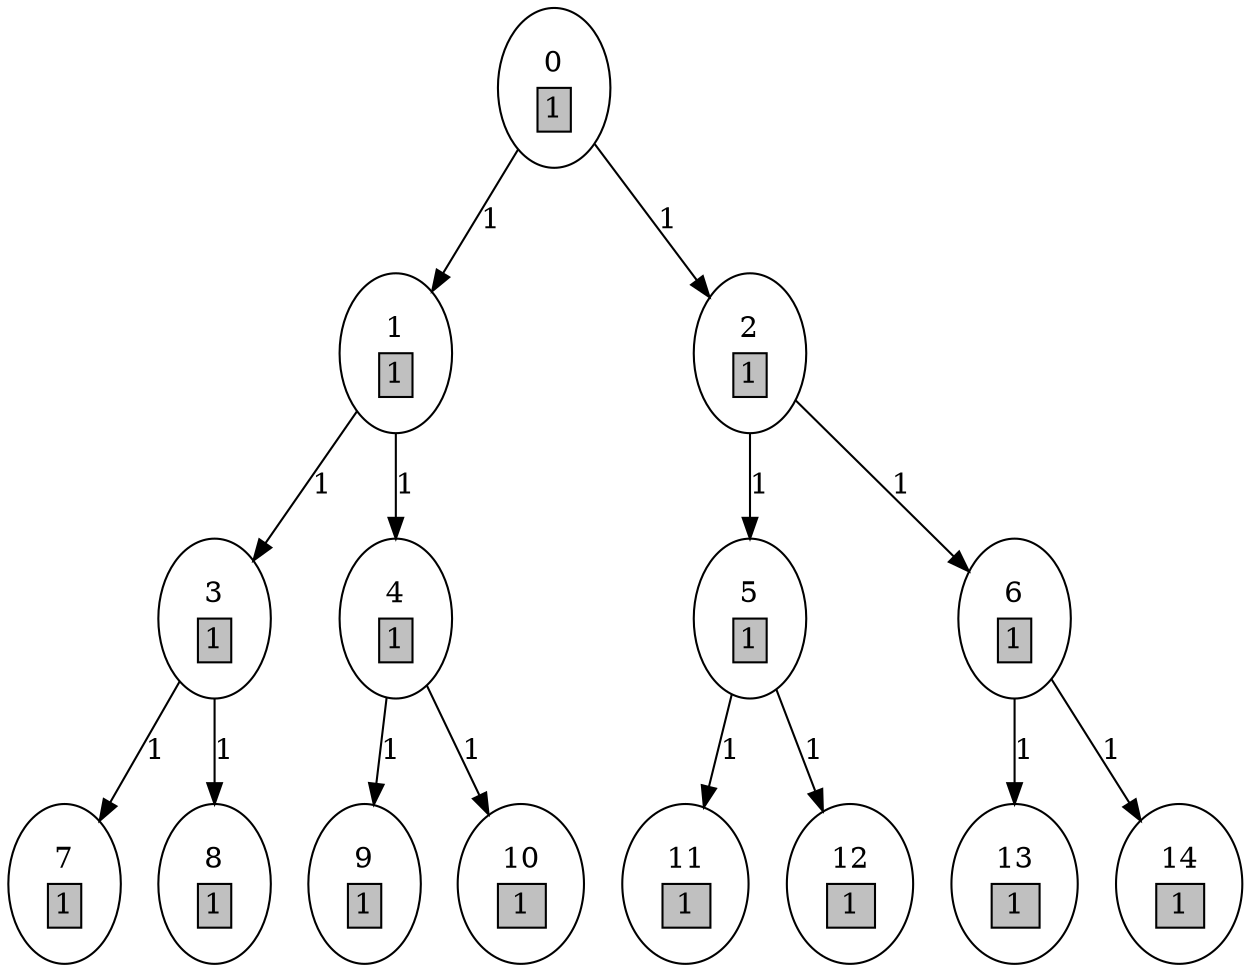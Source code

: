 digraph tree15 {
graph [page="11.7,8.3"];
0 -> 1 [label="1"];
0 -> 2 [label="1"];
1 -> 3 [label="1"];
1 -> 4 [label="1"];
2 -> 5 [label="1"];
2 -> 6 [label="1"];
3 -> 7 [label="1"];
3 -> 8 [label="1"];
4 -> 9 [label="1"];
4 -> 10 [label="1"];
5 -> 11 [label="1"];
5 -> 12 [label="1"];
6 -> 13 [label="1"];
6 -> 14 [label="1"];
0 [label=<<TABLE border="0"><TR><TD>0</TD></TR><TR><TD border="1" bgcolor="grey">1</TD></TR></TABLE>>];
1 [label=<<TABLE border="0"><TR><TD>1</TD></TR><TR><TD border="1" bgcolor="grey">1</TD></TR></TABLE>>];
2 [label=<<TABLE border="0"><TR><TD>2</TD></TR><TR><TD border="1" bgcolor="grey">1</TD></TR></TABLE>>];
3 [label=<<TABLE border="0"><TR><TD>3</TD></TR><TR><TD border="1" bgcolor="grey">1</TD></TR></TABLE>>];
4 [label=<<TABLE border="0"><TR><TD>4</TD></TR><TR><TD border="1" bgcolor="grey">1</TD></TR></TABLE>>];
5 [label=<<TABLE border="0"><TR><TD>5</TD></TR><TR><TD border="1" bgcolor="grey">1</TD></TR></TABLE>>];
6 [label=<<TABLE border="0"><TR><TD>6</TD></TR><TR><TD border="1" bgcolor="grey">1</TD></TR></TABLE>>];
7 [label=<<TABLE border="0"><TR><TD>7</TD></TR><TR><TD border="1" bgcolor="grey">1</TD></TR></TABLE>>];
8 [label=<<TABLE border="0"><TR><TD>8</TD></TR><TR><TD border="1" bgcolor="grey">1</TD></TR></TABLE>>];
9 [label=<<TABLE border="0"><TR><TD>9</TD></TR><TR><TD border="1" bgcolor="grey">1</TD></TR></TABLE>>];
10 [label=<<TABLE border="0"><TR><TD>10</TD></TR><TR><TD border="1" bgcolor="grey">1</TD></TR></TABLE>>];
11 [label=<<TABLE border="0"><TR><TD>11</TD></TR><TR><TD border="1" bgcolor="grey">1</TD></TR></TABLE>>];
12 [label=<<TABLE border="0"><TR><TD>12</TD></TR><TR><TD border="1" bgcolor="grey">1</TD></TR></TABLE>>];
13 [label=<<TABLE border="0"><TR><TD>13</TD></TR><TR><TD border="1" bgcolor="grey">1</TD></TR></TABLE>>];
14 [label=<<TABLE border="0"><TR><TD>14</TD></TR><TR><TD border="1" bgcolor="grey">1</TD></TR></TABLE>>];
}
